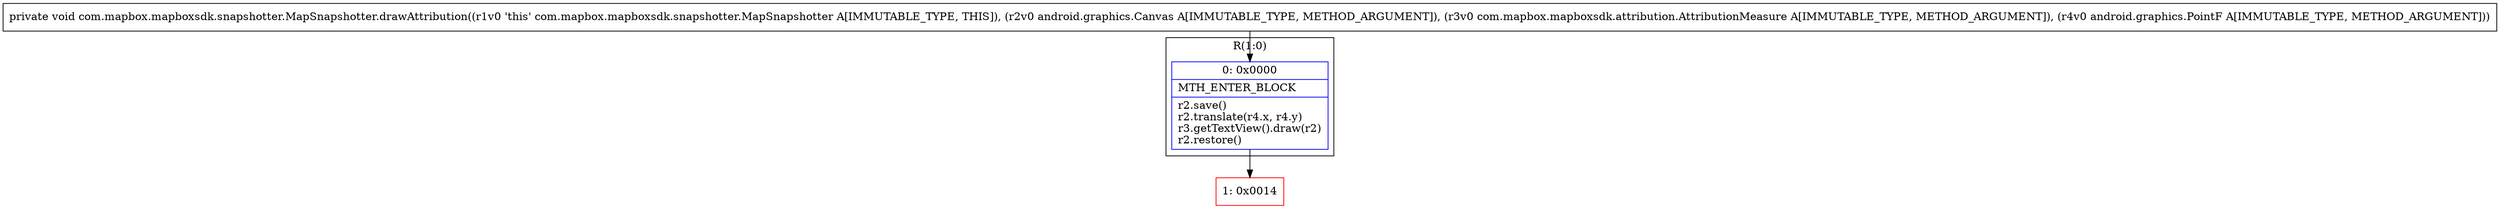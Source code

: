 digraph "CFG forcom.mapbox.mapboxsdk.snapshotter.MapSnapshotter.drawAttribution(Landroid\/graphics\/Canvas;Lcom\/mapbox\/mapboxsdk\/attribution\/AttributionMeasure;Landroid\/graphics\/PointF;)V" {
subgraph cluster_Region_107244158 {
label = "R(1:0)";
node [shape=record,color=blue];
Node_0 [shape=record,label="{0\:\ 0x0000|MTH_ENTER_BLOCK\l|r2.save()\lr2.translate(r4.x, r4.y)\lr3.getTextView().draw(r2)\lr2.restore()\l}"];
}
Node_1 [shape=record,color=red,label="{1\:\ 0x0014}"];
MethodNode[shape=record,label="{private void com.mapbox.mapboxsdk.snapshotter.MapSnapshotter.drawAttribution((r1v0 'this' com.mapbox.mapboxsdk.snapshotter.MapSnapshotter A[IMMUTABLE_TYPE, THIS]), (r2v0 android.graphics.Canvas A[IMMUTABLE_TYPE, METHOD_ARGUMENT]), (r3v0 com.mapbox.mapboxsdk.attribution.AttributionMeasure A[IMMUTABLE_TYPE, METHOD_ARGUMENT]), (r4v0 android.graphics.PointF A[IMMUTABLE_TYPE, METHOD_ARGUMENT])) }"];
MethodNode -> Node_0;
Node_0 -> Node_1;
}

